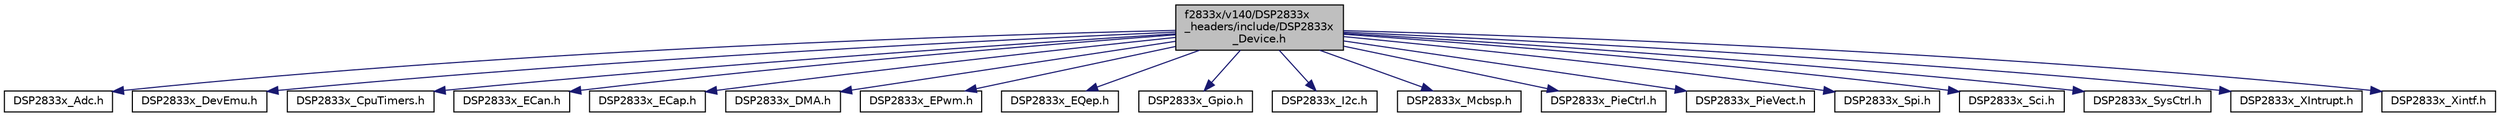 digraph "f2833x/v140/DSP2833x_headers/include/DSP2833x_Device.h"
{
  edge [fontname="Helvetica",fontsize="10",labelfontname="Helvetica",labelfontsize="10"];
  node [fontname="Helvetica",fontsize="10",shape=record];
  Node1 [label="f2833x/v140/DSP2833x\l_headers/include/DSP2833x\l_Device.h",height=0.2,width=0.4,color="black", fillcolor="grey75", style="filled", fontcolor="black"];
  Node1 -> Node2 [color="midnightblue",fontsize="10",style="solid",fontname="Helvetica"];
  Node2 [label="DSP2833x_Adc.h",height=0.2,width=0.4,color="black", fillcolor="white", style="filled",URL="$_d_s_p2833x___adc_8h.html"];
  Node1 -> Node3 [color="midnightblue",fontsize="10",style="solid",fontname="Helvetica"];
  Node3 [label="DSP2833x_DevEmu.h",height=0.2,width=0.4,color="black", fillcolor="white", style="filled",URL="$_d_s_p2833x___dev_emu_8h.html"];
  Node1 -> Node4 [color="midnightblue",fontsize="10",style="solid",fontname="Helvetica"];
  Node4 [label="DSP2833x_CpuTimers.h",height=0.2,width=0.4,color="black", fillcolor="white", style="filled",URL="$_d_s_p2833x___cpu_timers_8h.html"];
  Node1 -> Node5 [color="midnightblue",fontsize="10",style="solid",fontname="Helvetica"];
  Node5 [label="DSP2833x_ECan.h",height=0.2,width=0.4,color="black", fillcolor="white", style="filled",URL="$_d_s_p2833x___e_can_8h.html"];
  Node1 -> Node6 [color="midnightblue",fontsize="10",style="solid",fontname="Helvetica"];
  Node6 [label="DSP2833x_ECap.h",height=0.2,width=0.4,color="black", fillcolor="white", style="filled",URL="$_d_s_p2833x___e_cap_8h.html"];
  Node1 -> Node7 [color="midnightblue",fontsize="10",style="solid",fontname="Helvetica"];
  Node7 [label="DSP2833x_DMA.h",height=0.2,width=0.4,color="black", fillcolor="white", style="filled",URL="$_d_s_p2833x___d_m_a_8h.html"];
  Node1 -> Node8 [color="midnightblue",fontsize="10",style="solid",fontname="Helvetica"];
  Node8 [label="DSP2833x_EPwm.h",height=0.2,width=0.4,color="black", fillcolor="white", style="filled",URL="$_d_s_p2833x___e_pwm_8h.html"];
  Node1 -> Node9 [color="midnightblue",fontsize="10",style="solid",fontname="Helvetica"];
  Node9 [label="DSP2833x_EQep.h",height=0.2,width=0.4,color="black", fillcolor="white", style="filled",URL="$_d_s_p2833x___e_qep_8h.html"];
  Node1 -> Node10 [color="midnightblue",fontsize="10",style="solid",fontname="Helvetica"];
  Node10 [label="DSP2833x_Gpio.h",height=0.2,width=0.4,color="black", fillcolor="white", style="filled",URL="$_d_s_p2833x___gpio_8h.html"];
  Node1 -> Node11 [color="midnightblue",fontsize="10",style="solid",fontname="Helvetica"];
  Node11 [label="DSP2833x_I2c.h",height=0.2,width=0.4,color="black", fillcolor="white", style="filled",URL="$_d_s_p2833x___i2c_8h.html"];
  Node1 -> Node12 [color="midnightblue",fontsize="10",style="solid",fontname="Helvetica"];
  Node12 [label="DSP2833x_Mcbsp.h",height=0.2,width=0.4,color="black", fillcolor="white", style="filled",URL="$_d_s_p2833x___mcbsp_8h.html"];
  Node1 -> Node13 [color="midnightblue",fontsize="10",style="solid",fontname="Helvetica"];
  Node13 [label="DSP2833x_PieCtrl.h",height=0.2,width=0.4,color="black", fillcolor="white", style="filled",URL="$_d_s_p2833x___pie_ctrl_8h.html"];
  Node1 -> Node14 [color="midnightblue",fontsize="10",style="solid",fontname="Helvetica"];
  Node14 [label="DSP2833x_PieVect.h",height=0.2,width=0.4,color="black", fillcolor="white", style="filled",URL="$_d_s_p2833x___pie_vect_8h.html"];
  Node1 -> Node15 [color="midnightblue",fontsize="10",style="solid",fontname="Helvetica"];
  Node15 [label="DSP2833x_Spi.h",height=0.2,width=0.4,color="black", fillcolor="white", style="filled",URL="$_d_s_p2833x___spi_8h.html"];
  Node1 -> Node16 [color="midnightblue",fontsize="10",style="solid",fontname="Helvetica"];
  Node16 [label="DSP2833x_Sci.h",height=0.2,width=0.4,color="black", fillcolor="white", style="filled",URL="$_d_s_p2833x___sci_8h.html"];
  Node1 -> Node17 [color="midnightblue",fontsize="10",style="solid",fontname="Helvetica"];
  Node17 [label="DSP2833x_SysCtrl.h",height=0.2,width=0.4,color="black", fillcolor="white", style="filled",URL="$_d_s_p2833x___sys_ctrl_8h.html"];
  Node1 -> Node18 [color="midnightblue",fontsize="10",style="solid",fontname="Helvetica"];
  Node18 [label="DSP2833x_XIntrupt.h",height=0.2,width=0.4,color="black", fillcolor="white", style="filled",URL="$_d_s_p2833x___x_intrupt_8h.html"];
  Node1 -> Node19 [color="midnightblue",fontsize="10",style="solid",fontname="Helvetica"];
  Node19 [label="DSP2833x_Xintf.h",height=0.2,width=0.4,color="black", fillcolor="white", style="filled",URL="$_d_s_p2833x___xintf_8h.html"];
}
